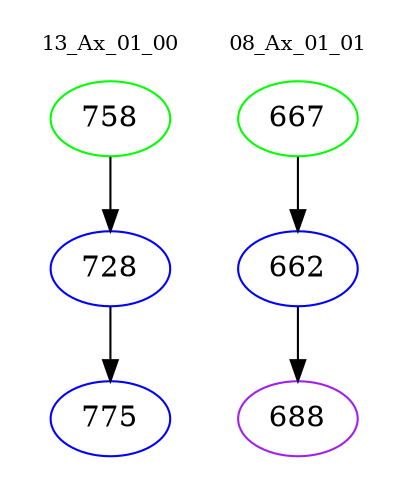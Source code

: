 digraph{
subgraph cluster_0 {
color = white
label = "13_Ax_01_00";
fontsize=10;
T0_758 [label="758", color="green"]
T0_758 -> T0_728 [color="black"]
T0_728 [label="728", color="blue"]
T0_728 -> T0_775 [color="black"]
T0_775 [label="775", color="blue"]
}
subgraph cluster_1 {
color = white
label = "08_Ax_01_01";
fontsize=10;
T1_667 [label="667", color="green"]
T1_667 -> T1_662 [color="black"]
T1_662 [label="662", color="blue"]
T1_662 -> T1_688 [color="black"]
T1_688 [label="688", color="purple"]
}
}
